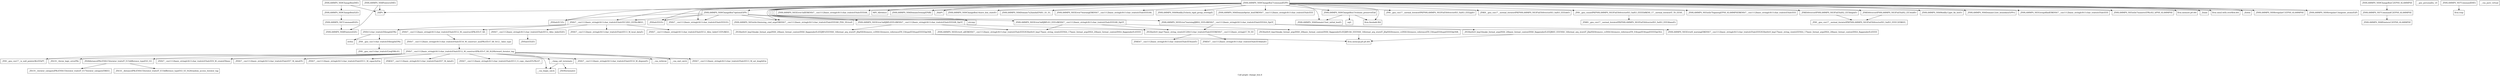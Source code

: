 digraph "Call graph: change_box.ll" {
	label="Call graph: change_box.ll";

	Node0x5647f3b05b80 [shape=record,label="{_Znwm}"];
	Node0x5647f3b06580 [shape=record,label="{_ZN9LAMMPS_NS9IrregularC1EPNS_6LAMMPSE}"];
	Node0x5647f3b0ea50 [shape=record,label="{_ZdlPv}"];
	Node0x5647f3b767f0 [shape=record,label="{_ZN9LAMMPS_NS9Irregular13migrate_atomsEiiPi}"];
	Node0x5647f3c327f0 [shape=record,label="{_ZN9LAMMPS_NS9ChangeBoxC2EPNS_6LAMMPSE}"];
	Node0x5647f3c327f0 -> Node0x5647f3be2460;
	Node0x5647f3be2460 [shape=record,label="{_ZN9LAMMPS_NS7CommandC2EPNS_6LAMMPSE}"];
	Node0x5647f3be2460 -> Node0x5647f3bd11b0;
	Node0x5647f3bc8700 [shape=record,label="{_ZN9LAMMPS_NS9ChangeBox7commandEiPPc}"];
	Node0x5647f3bc8700 -> Node0x5647f3b9a030;
	Node0x5647f3bc8700 -> Node0x5647f3af7c40;
	Node0x5647f3bc8700 -> Node0x5647f3afb3f0;
	Node0x5647f3bc8700 -> Node0x5647f3af5730;
	Node0x5647f3bc8700 -> Node0x5647f3af61c0;
	Node0x5647f3bc8700 -> Node0x5647f3b12830;
	Node0x5647f3bc8700 -> Node0x5647f3b11e70;
	Node0x5647f3bc8700 -> Node0x5647f3b0ea50;
	Node0x5647f3bc8700 -> Node0x5647f3b767f0;
	Node0x5647f3bc8700 -> Node0x5647f3b06580;
	Node0x5647f3bc8700 -> Node0x5647f3b05b80;
	Node0x5647f3bc8700 -> Node0x5647f3b03590;
	Node0x5647f3bc8700 -> Node0x5647f3af4e60;
	Node0x5647f3bc8700 -> Node0x5647f3b02b10;
	Node0x5647f3bc8700 -> Node0x5647f3bd6200;
	Node0x5647f3bc8700 -> Node0x5647f3b89500;
	Node0x5647f3bc8700 -> Node0x5647f3b11990;
	Node0x5647f3bc8700 -> Node0x5647f3b92b30;
	Node0x5647f3bc8700 -> Node0x5647f3c1ac90;
	Node0x5647f3bc8700 -> Node0x5647f3b2e5f0;
	Node0x5647f3bc8700 -> Node0x5647f3ba6330;
	Node0x5647f3bc8700 -> Node0x5647f3afb500;
	Node0x5647f3bc8700 -> Node0x5647f3af91c0;
	Node0x5647f3bc8700 -> Node0x5647f3af68b0;
	Node0x5647f3bc8700 -> Node0x5647f3af93d0;
	Node0x5647f3bc8700 -> Node0x5647f3af5500;
	Node0x5647f3bc8700 -> Node0x5647f3af9040;
	Node0x5647f3bc8700 -> Node0x5647f3af9340;
	Node0x5647f3bc8700 -> Node0x5647f3af9250;
	Node0x5647f3bc8700 -> Node0x5647f3b73e20;
	Node0x5647f3bc8700 -> Node0x5647f3af59b0;
	Node0x5647f3bc8700 -> Node0x5647f3bd8650;
	Node0x5647f3bc8700 -> Node0x5647f3af6260;
	Node0x5647f3bc8700 -> Node0x5647f3af5a60;
	Node0x5647f3bc8700 -> Node0x5647f3bf4cc0;
	Node0x5647f3bc8700 -> Node0x5647f3afa130;
	Node0x5647f3bc8700 -> Node0x5647f3c32980;
	Node0x5647f3bc8700 -> Node0x5647f3c32c20;
	Node0x5647f3bc8700 -> Node0x5647f3af8f40;
	Node0x5647f3af61c0 [shape=record,label="{_ZN9LAMMPS_NS5Error3allERKNSt7__cxx1112basic_stringIcSt11char_traitsIcESaIcEEEiS8_}"];
	Node0x5647f3b9a030 [shape=record,label="{_ZNSaIcEC1Ev}"];
	Node0x5647f3af7c40 [shape=record,label="{_ZNSt7__cxx1112basic_stringIcSt11char_traitsIcESaIcEEC2IS3_EEPKcRKS3_}"];
	Node0x5647f3af7c40 -> Node0x5647f3b15c50;
	Node0x5647f3af7c40 -> Node0x5647f3b178a0;
	Node0x5647f3af7c40 -> Node0x5647f3b18210;
	Node0x5647f3af7c40 -> Node0x5647f3b19620;
	Node0x5647f3af7c40 -> Node0x5647f3b1afe0;
	Node0x5647f3b1d010 [shape=record,label="{__gxx_personality_v0}"];
	Node0x5647f3af5730 [shape=record,label="{_ZNSt7__cxx1112basic_stringIcSt11char_traitsIcESaIcEED1Ev}"];
	Node0x5647f3afb3f0 [shape=record,label="{_ZNSaIcED1Ev}"];
	Node0x5647f3af4e60 [shape=record,label="{_ZN9LAMMPS_NS5utils16missing_cmd_argsERKNSt7__cxx1112basic_stringIcSt11char_traitsIcESaIcEEEiS8_PNS_5ErrorE}"];
	Node0x5647f3af68b0 [shape=record,label="{_ZN9LAMMPS_NS5utils7logmesgEPNS_6LAMMPSERKNSt7__cxx1112basic_stringIcSt11char_traitsIcESaIcEEE}"];
	Node0x5647f3af59b0 [shape=record,label="{_ZN9LAMMPS_NS5Group4findERKNSt7__cxx1112basic_stringIcSt11char_traitsIcESaIcEEE}"];
	Node0x5647f3af6260 [shape=record,label="{_ZN9LAMMPS_NS5Error3allIJRPcEEEvRKNSt7__cxx1112basic_stringIcSt11char_traitsIcESaIcEEEiSB_DpOT_}"];
	Node0x5647f3af6260 -> Node0x5647f3b21490;
	Node0x5647f3af6260 -> Node0x5647f3b1ab10;
	Node0x5647f3af6260 -> Node0x5647f3b24dd0;
	Node0x5647f3af8f40 [shape=record,label="{llvm.umul.with.overflow.i64}"];
	Node0x5647f3c32c20 [shape=record,label="{_Znam}"];
	Node0x5647f3c32980 [shape=record,label="{llvm.memset.p0.i64}"];
	Node0x5647f3af5a60 [shape=record,label="{strcmp}"];
	Node0x5647f3afa130 [shape=record,label="{_ZN9LAMMPS_NS5utils7numericEPKciS2_bPNS_6LAMMPSE}"];
	Node0x5647f3bf4cc0 [shape=record,label="{_ZN9LAMMPS_NS5Error3allIJRPcS3_EEEvRKNSt7__cxx1112basic_stringIcSt11char_traitsIcESaIcEEEiSB_DpOT_}"];
	Node0x5647f3bf4cc0 -> Node0x5647f3b21490;
	Node0x5647f3bf4cc0 -> Node0x5647f3b289a0;
	Node0x5647f3bf4cc0 -> Node0x5647f3b24dd0;
	Node0x5647f3bd8650 [shape=record,label="{_ZN9LAMMPS_NS9ChangeBox7optionsEiPPc}"];
	Node0x5647f3bd8650 -> Node0x5647f3b9a030;
	Node0x5647f3bd8650 -> Node0x5647f3af7c40;
	Node0x5647f3bd8650 -> Node0x5647f3afb3f0;
	Node0x5647f3bd8650 -> Node0x5647f3af5730;
	Node0x5647f3bd8650 -> Node0x5647f3af4e60;
	Node0x5647f3bd8650 -> Node0x5647f3af6260;
	Node0x5647f3bd8650 -> Node0x5647f3af5a60;
	Node0x5647f3bd6200 [shape=record,label="{_ZN9LAMMPS_NS9ChangeBox14save_box_stateEv}"];
	Node0x5647f3b73e20 [shape=record,label="{_ZN9LAMMPS_NS9ChangeBox15volume_preserveEiid}"];
	Node0x5647f3b73e20 -> Node0x5647f3b2e5f0;
	Node0x5647f3b73e20 -> Node0x5647f3af9250;
	Node0x5647f3b73e20 -> Node0x5647f3b29c40;
	Node0x5647f3b2e5f0 [shape=record,label="{_ZN9LAMMPS_NS6Domain15set_initial_boxEi}"];
	Node0x5647f3c1ac90 [shape=record,label="{_ZN9LAMMPS_NS6Domain9print_boxERKNSt7__cxx1112basic_stringIcSt11char_traitsIcESaIcEEE}"];
	Node0x5647f3af9250 [shape=record,label="{llvm.fmuladd.f64}"];
	Node0x5647f3af9340 [shape=record,label="{_ZN9LAMMPS_NS6Domain12set_boundaryEiPPci}"];
	Node0x5647f3af9040 [shape=record,label="{_ZN9LAMMPS_NS6Modify12get_fix_listEv}"];
	Node0x5647f3af5500 [shape=record,label="{_ZNKSt6vectorIPN9LAMMPS_NS3FixESaIS2_EE5beginEv}"];
	Node0x5647f3af5500 -> Node0x5647f3b2c4b0;
	Node0x5647f3af93d0 [shape=record,label="{_ZNKSt6vectorIPN9LAMMPS_NS3FixESaIS2_EE3endEv}"];
	Node0x5647f3af93d0 -> Node0x5647f3b2c4b0;
	Node0x5647f3af91c0 [shape=record,label="{_ZN9__gnu_cxxneIPKPN9LAMMPS_NS3FixESt6vectorIS3_SaIS3_EEEEbRKNS_17__normal_iteratorIT_T0_EESE_}"];
	Node0x5647f3af91c0 -> Node0x5647f3b2fec0;
	Node0x5647f3afb500 [shape=record,label="{_ZNK9__gnu_cxx17__normal_iteratorIPKPN9LAMMPS_NS3FixESt6vectorIS3_SaIS3_EEEdeEv}"];
	Node0x5647f3ba6330 [shape=record,label="{_ZN9__gnu_cxx17__normal_iteratorIPKPN9LAMMPS_NS3FixESt6vectorIS3_SaIS3_EEEppEv}"];
	Node0x5647f3b92b30 [shape=record,label="{_ZN9LAMMPS_NS6Modify25check_rigid_group_overlapEi}"];
	Node0x5647f3b11990 [shape=record,label="{_ZN9LAMMPS_NS5Error7warningERKNSt7__cxx1112basic_stringIcSt11char_traitsIcESaIcEEEiS8_}"];
	Node0x5647f3b89500 [shape=record,label="{_ZN9LAMMPS_NS6Domain7x2lamdaEPdS1_S1_S1_}"];
	Node0x5647f3b02b10 [shape=record,label="{_ZdaPv}"];
	Node0x5647f3b03590 [shape=record,label="{_ZN9LAMMPS_NS6Domain5remapEPdRi}"];
	Node0x5647f3b11e70 [shape=record,label="{MPI_Allreduce}"];
	Node0x5647f3b12830 [shape=record,label="{_ZN9LAMMPS_NS5Error7warningIJRlS2_EEEvRKNSt7__cxx1112basic_stringIcSt11char_traitsIcESaIcEEEiSA_DpOT_}"];
	Node0x5647f3b12830 -> Node0x5647f3b21490;
	Node0x5647f3b12830 -> Node0x5647f3b3a1c0;
	Node0x5647f3b12830 -> Node0x5647f3b3ab10;
	Node0x5647f3b29c40 [shape=record,label="{sqrt}"];
	Node0x5647f3b3cb40 [shape=record,label="{_ZN9LAMMPS_NS9ChangeBoxD2Ev}"];
	Node0x5647f3b3cb40 -> Node0x5647f3b40930;
	Node0x5647f3b41b80 [shape=record,label="{_ZN9LAMMPS_NS9ChangeBoxD0Ev}"];
	Node0x5647f3b41b80 -> Node0x5647f3b3cb40;
	Node0x5647f3b41b80 -> Node0x5647f3b0ea50;
	Node0x5647f3bd11b0 [shape=record,label="{_ZN9LAMMPS_NS8PointersC2EPNS_6LAMMPSE}"];
	Node0x5647f3b40930 [shape=record,label="{_ZN9LAMMPS_NS7CommandD2Ev}"];
	Node0x5647f3b40930 -> Node0x5647f3b43670;
	Node0x5647f3b47000 [shape=record,label="{_ZN9LAMMPS_NS7CommandD0Ev}"];
	Node0x5647f3b47000 -> Node0x5647f3b47bb0;
	Node0x5647f3b49f10 [shape=record,label="{__cxa_pure_virtual}"];
	Node0x5647f3b43670 [shape=record,label="{_ZN9LAMMPS_NS8PointersD2Ev}"];
	Node0x5647f3b4b340 [shape=record,label="{_ZN9LAMMPS_NS8PointersD0Ev}"];
	Node0x5647f3b4b340 -> Node0x5647f3b43670;
	Node0x5647f3b4b340 -> Node0x5647f3b0ea50;
	Node0x5647f3b47bb0 [shape=record,label="{llvm.trap}"];
	Node0x5647f3b15c50 [shape=record,label="{_ZNSt7__cxx1112basic_stringIcSt11char_traitsIcESaIcEE13_M_local_dataEv}"];
	Node0x5647f3b178a0 [shape=record,label="{_ZNSt7__cxx1112basic_stringIcSt11char_traitsIcESaIcEE12_Alloc_hiderC1EPcRKS3_}"];
	Node0x5647f3b19620 [shape=record,label="{_ZNSt7__cxx1112basic_stringIcSt11char_traitsIcESaIcEE12_M_constructIPKcEEvT_S8_}"];
	Node0x5647f3b19620 -> Node0x5647f3b4f180;
	Node0x5647f3b18210 [shape=record,label="{_ZNSt11char_traitsIcE6lengthEPKc}"];
	Node0x5647f3b18210 -> Node0x5647f3b50750;
	Node0x5647f3b18210 -> Node0x5647f3b51550;
	Node0x5647f3b1afe0 [shape=record,label="{_ZNSt7__cxx1112basic_stringIcSt11char_traitsIcESaIcEE12_Alloc_hiderD2Ev}"];
	Node0x5647f3b1afe0 -> Node0x5647f3b53ad0;
	Node0x5647f3b4f180 [shape=record,label="{_ZNSt7__cxx1112basic_stringIcSt11char_traitsIcESaIcEE16_M_construct_auxIPKcEEvT_S8_St12__false_type}"];
	Node0x5647f3b4f180 -> Node0x5647f3b54380;
	Node0x5647f3b54380 [shape=record,label="{_ZNSt7__cxx1112basic_stringIcSt11char_traitsIcESaIcEE12_M_constructIPKcEEvT_S8_St20forward_iterator_tag}"];
	Node0x5647f3b54380 -> Node0x5647f3b55a40;
	Node0x5647f3b54380 -> Node0x5647f3b298c0;
	Node0x5647f3b54380 -> Node0x5647f3b596c0;
	Node0x5647f3b54380 -> Node0x5647f3b59eb0;
	Node0x5647f3b54380 -> Node0x5647f3b5a680;
	Node0x5647f3b54380 -> Node0x5647f3b5ac80;
	Node0x5647f3b54380 -> Node0x5647f3b5cb80;
	Node0x5647f3b54380 -> Node0x5647f3b5d3f0;
	Node0x5647f3b54380 -> Node0x5647f3b5e100;
	Node0x5647f3b54380 -> Node0x5647f3c472d0;
	Node0x5647f3b54380 -> Node0x5647f3b5fac0;
	Node0x5647f3b54380 -> Node0x5647f3b60310;
	Node0x5647f3b54380 -> Node0x5647f3b618f0;
	Node0x5647f3b54380 -> Node0x5647f3b62320;
	Node0x5647f3b55a40 [shape=record,label="{_ZN9__gnu_cxx17__is_null_pointerIKcEEbPT_}"];
	Node0x5647f3b298c0 [shape=record,label="{_ZSt19__throw_logic_errorPKc}"];
	Node0x5647f3b596c0 [shape=record,label="{_ZSt8distanceIPKcENSt15iterator_traitsIT_E15difference_typeES3_S3_}"];
	Node0x5647f3b596c0 -> Node0x5647f3b63350;
	Node0x5647f3b596c0 -> Node0x5647f3b64a40;
	Node0x5647f3b5a680 [shape=record,label="{_ZNSt7__cxx1112basic_stringIcSt11char_traitsIcESaIcEE7_M_dataEPc}"];
	Node0x5647f3b59eb0 [shape=record,label="{_ZNSt7__cxx1112basic_stringIcSt11char_traitsIcESaIcEE9_M_createERmm}"];
	Node0x5647f3b5ac80 [shape=record,label="{_ZNSt7__cxx1112basic_stringIcSt11char_traitsIcESaIcEE11_M_capacityEm}"];
	Node0x5647f3b5d3f0 [shape=record,label="{_ZNSt7__cxx1112basic_stringIcSt11char_traitsIcESaIcEE13_S_copy_charsEPcPKcS7_}"];
	Node0x5647f3b5cb80 [shape=record,label="{_ZNKSt7__cxx1112basic_stringIcSt11char_traitsIcESaIcEE7_M_dataEv}"];
	Node0x5647f3b5e100 [shape=record,label="{__cxa_begin_catch}"];
	Node0x5647f3c472d0 [shape=record,label="{_ZNSt7__cxx1112basic_stringIcSt11char_traitsIcESaIcEE10_M_disposeEv}"];
	Node0x5647f3b5fac0 [shape=record,label="{__cxa_rethrow}"];
	Node0x5647f3b60310 [shape=record,label="{__cxa_end_catch}"];
	Node0x5647f3b62320 [shape=record,label="{__clang_call_terminate}"];
	Node0x5647f3b62320 -> Node0x5647f3b5e100;
	Node0x5647f3b62320 -> Node0x5647f3b6e390;
	Node0x5647f3b6e390 [shape=record,label="{_ZSt9terminatev}"];
	Node0x5647f3b618f0 [shape=record,label="{_ZNSt7__cxx1112basic_stringIcSt11char_traitsIcESaIcEE13_M_set_lengthEm}"];
	Node0x5647f3b64a40 [shape=record,label="{_ZSt10__distanceIPKcENSt15iterator_traitsIT_E15difference_typeES3_S3_St26random_access_iterator_tag}"];
	Node0x5647f3b63350 [shape=record,label="{_ZSt19__iterator_categoryIPKcENSt15iterator_traitsIT_E17iterator_categoryERKS3_}"];
	Node0x5647f3b50750 [shape=record,label="{_ZN9__gnu_cxx11char_traitsIcE6lengthEPKc}"];
	Node0x5647f3b50750 -> Node0x5647f3b710b0;
	Node0x5647f3b51550 [shape=record,label="{strlen}"];
	Node0x5647f3b710b0 [shape=record,label="{_ZN9__gnu_cxx11char_traitsIcE2eqERKcS3_}"];
	Node0x5647f3b53ad0 [shape=record,label="{_ZNSaIcED2Ev}"];
	Node0x5647f3b24dd0 [shape=record,label="{_ZN9LAMMPS_NS5Error4_allERKNSt7__cxx1112basic_stringIcSt11char_traitsIcESaIcEEEiN3fmt6v9_lmp17basic_string_viewIcEENSA_17basic_format_argsINSA_20basic_format_contextINSA_8appenderEcEEEE}"];
	Node0x5647f3b21490 [shape=record,label="{_ZN3fmt6v9_lmp17basic_string_viewIcEC2ISt11char_traitsIcESaIcEEERKNSt7__cxx1112basic_stringIcT_T0_EE}"];
	Node0x5647f3b21490 -> Node0x5647f3b7bf60;
	Node0x5647f3b21490 -> Node0x5647f3b85240;
	Node0x5647f3b1ab10 [shape=record,label="{_ZN3fmt6v9_lmp16make_format_argsINS0_20basic_format_contextINS0_8appenderEcEEJRPcEEENS0_16format_arg_storeIT_JDpNSt9remove_cvINSt16remove_referenceIT0_E4typeEE4typeEEEEDpOSB_}"];
	Node0x5647f3b1ab10 -> Node0x5647f3b85b10;
	Node0x5647f3b7bf60 [shape=record,label="{_ZNKSt7__cxx1112basic_stringIcSt11char_traitsIcESaIcEE4dataEv}"];
	Node0x5647f3b85240 [shape=record,label="{_ZNKSt7__cxx1112basic_stringIcSt11char_traitsIcESaIcEE4sizeEv}"];
	Node0x5647f3b85b10 [shape=record,label="{llvm.memcpy.p0.p0.i64}"];
	Node0x5647f3b289a0 [shape=record,label="{_ZN3fmt6v9_lmp16make_format_argsINS0_20basic_format_contextINS0_8appenderEcEEJRPcS6_EEENS0_16format_arg_storeIT_JDpNSt9remove_cvINSt16remove_referenceIT0_E4typeEE4typeEEEEDpOSB_}"];
	Node0x5647f3b289a0 -> Node0x5647f3b85b10;
	Node0x5647f3b2c4b0 [shape=record,label="{_ZN9__gnu_cxx17__normal_iteratorIPKPN9LAMMPS_NS3FixESt6vectorIS3_SaIS3_EEEC2ERKS5_}"];
	Node0x5647f3b2fec0 [shape=record,label="{_ZNK9__gnu_cxx17__normal_iteratorIPKPN9LAMMPS_NS3FixESt6vectorIS3_SaIS3_EEE4baseEv}"];
	Node0x5647f3b3ab10 [shape=record,label="{_ZN9LAMMPS_NS5Error8_warningERKNSt7__cxx1112basic_stringIcSt11char_traitsIcESaIcEEEiN3fmt6v9_lmp17basic_string_viewIcEENSA_17basic_format_argsINSA_20basic_format_contextINSA_8appenderEcEEEE}"];
	Node0x5647f3b3a1c0 [shape=record,label="{_ZN3fmt6v9_lmp16make_format_argsINS0_20basic_format_contextINS0_8appenderEcEEJRlS5_EEENS0_16format_arg_storeIT_JDpNSt9remove_cvINSt16remove_referenceIT0_E4typeEE4typeEEEEDpOSA_}"];
	Node0x5647f3b3a1c0 -> Node0x5647f3b85b10;
}
